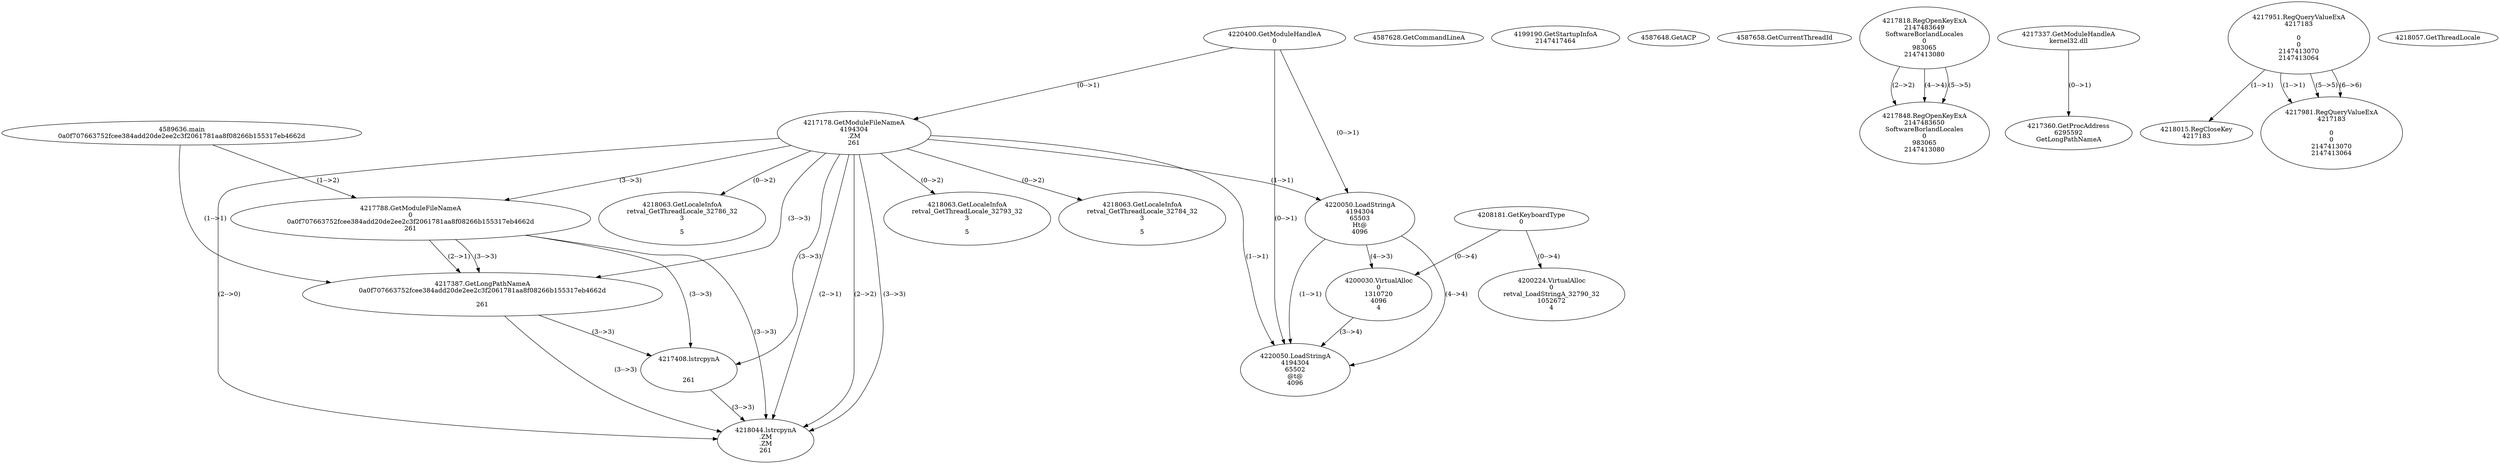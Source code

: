 // Global SCDG with merge call
digraph {
	0 [label="4589636.main
0a0f707663752fcee384add20de2ee2c3f2061781aa8f08266b155317eb4662d"]
	1 [label="4220400.GetModuleHandleA
0"]
	2 [label="4208181.GetKeyboardType
0"]
	3 [label="4587628.GetCommandLineA
"]
	4 [label="4199190.GetStartupInfoA
2147417464"]
	5 [label="4587648.GetACP
"]
	6 [label="4587658.GetCurrentThreadId
"]
	7 [label="4217178.GetModuleFileNameA
4194304
.ZM
261"]
	1 -> 7 [label="(0-->1)"]
	8 [label="4217788.GetModuleFileNameA
0
0a0f707663752fcee384add20de2ee2c3f2061781aa8f08266b155317eb4662d
261"]
	0 -> 8 [label="(1-->2)"]
	7 -> 8 [label="(3-->3)"]
	9 [label="4217818.RegOpenKeyExA
2147483649
Software\Borland\Locales
0
983065
2147413080"]
	10 [label="4217337.GetModuleHandleA
kernel32.dll"]
	11 [label="4217360.GetProcAddress
6295592
GetLongPathNameA"]
	10 -> 11 [label="(0-->1)"]
	12 [label="4217387.GetLongPathNameA
0a0f707663752fcee384add20de2ee2c3f2061781aa8f08266b155317eb4662d

261"]
	0 -> 12 [label="(1-->1)"]
	8 -> 12 [label="(2-->1)"]
	7 -> 12 [label="(3-->3)"]
	8 -> 12 [label="(3-->3)"]
	13 [label="4217408.lstrcpynA


261"]
	7 -> 13 [label="(3-->3)"]
	8 -> 13 [label="(3-->3)"]
	12 -> 13 [label="(3-->3)"]
	14 [label="4217951.RegQueryValueExA
4217183

0
0
2147413070
2147413064"]
	15 [label="4218015.RegCloseKey
4217183"]
	14 -> 15 [label="(1-->1)"]
	16 [label="4218044.lstrcpynA
.ZM
.ZM
261"]
	7 -> 16 [label="(2-->1)"]
	7 -> 16 [label="(2-->2)"]
	7 -> 16 [label="(3-->3)"]
	8 -> 16 [label="(3-->3)"]
	12 -> 16 [label="(3-->3)"]
	13 -> 16 [label="(3-->3)"]
	7 -> 16 [label="(2-->0)"]
	17 [label="4218057.GetThreadLocale
"]
	18 [label="4218063.GetLocaleInfoA
retval_GetThreadLocale_32793_32
3

5"]
	7 -> 18 [label="(0-->2)"]
	19 [label="4220050.LoadStringA
4194304
65503
Ht@
4096"]
	1 -> 19 [label="(0-->1)"]
	7 -> 19 [label="(1-->1)"]
	20 [label="4217848.RegOpenKeyExA
2147483650
Software\Borland\Locales
0
983065
2147413080"]
	9 -> 20 [label="(2-->2)"]
	9 -> 20 [label="(4-->4)"]
	9 -> 20 [label="(5-->5)"]
	21 [label="4218063.GetLocaleInfoA
retval_GetThreadLocale_32784_32
3

5"]
	7 -> 21 [label="(0-->2)"]
	22 [label="4200030.VirtualAlloc
0
1310720
4096
4"]
	19 -> 22 [label="(4-->3)"]
	2 -> 22 [label="(0-->4)"]
	23 [label="4217981.RegQueryValueExA
4217183

0
0
2147413070
2147413064"]
	14 -> 23 [label="(1-->1)"]
	14 -> 23 [label="(5-->5)"]
	14 -> 23 [label="(6-->6)"]
	24 [label="4218063.GetLocaleInfoA
retval_GetThreadLocale_32786_32
3

5"]
	7 -> 24 [label="(0-->2)"]
	25 [label="4220050.LoadStringA
4194304
65502
@t@
4096"]
	1 -> 25 [label="(0-->1)"]
	7 -> 25 [label="(1-->1)"]
	19 -> 25 [label="(1-->1)"]
	19 -> 25 [label="(4-->4)"]
	22 -> 25 [label="(3-->4)"]
	26 [label="4200224.VirtualAlloc
0
retval_LoadStringA_32790_32
1052672
4"]
	2 -> 26 [label="(0-->4)"]
}
